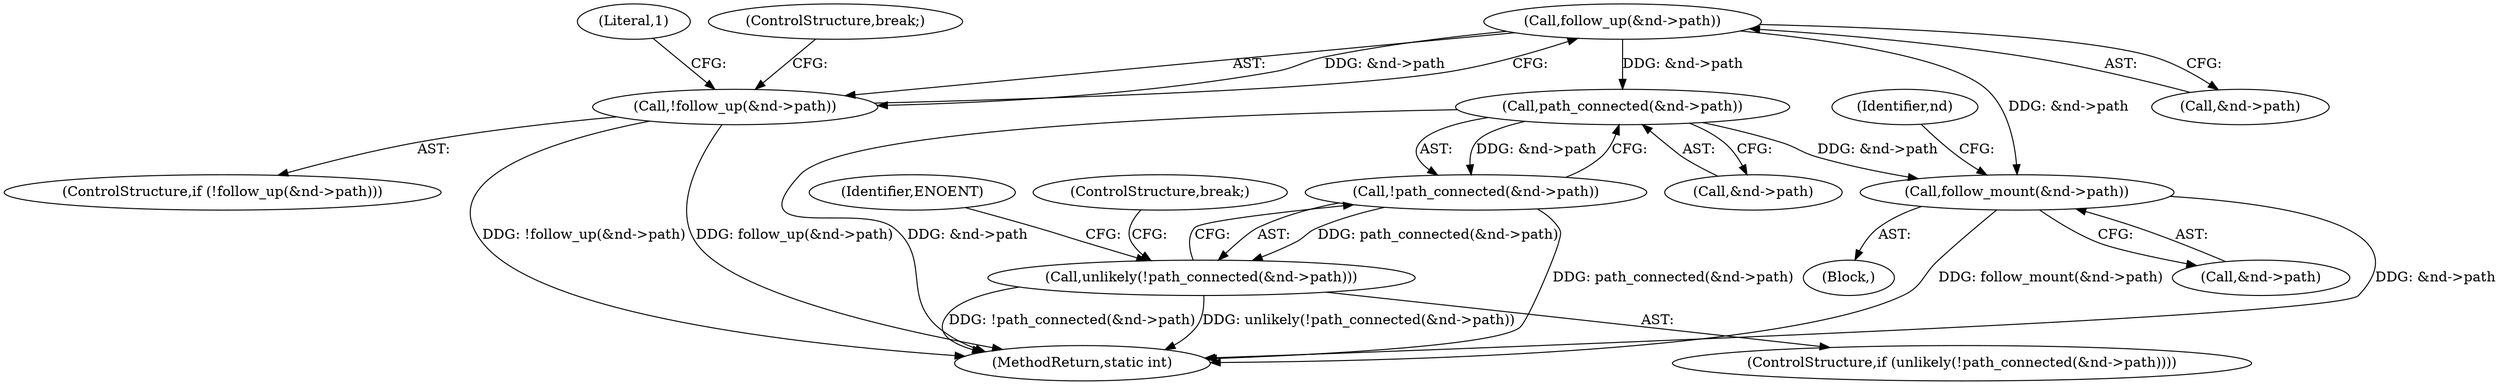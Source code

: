 digraph "0_linux_397d425dc26da728396e66d392d5dcb8dac30c37@pointer" {
"1000193" [label="(Call,follow_up(&nd->path))"];
"1000182" [label="(Call,path_connected(&nd->path))"];
"1000181" [label="(Call,!path_connected(&nd->path))"];
"1000180" [label="(Call,unlikely(!path_connected(&nd->path)))"];
"1000199" [label="(Call,follow_mount(&nd->path))"];
"1000192" [label="(Call,!follow_up(&nd->path))"];
"1000183" [label="(Call,&nd->path)"];
"1000182" [label="(Call,path_connected(&nd->path))"];
"1000217" [label="(MethodReturn,static int)"];
"1000180" [label="(Call,unlikely(!path_connected(&nd->path)))"];
"1000179" [label="(ControlStructure,if (unlikely(!path_connected(&nd->path))))"];
"1000192" [label="(Call,!follow_up(&nd->path))"];
"1000206" [label="(Identifier,nd)"];
"1000114" [label="(Literal,1)"];
"1000198" [label="(ControlStructure,break;)"];
"1000189" [label="(Identifier,ENOENT)"];
"1000103" [label="(Block,)"];
"1000190" [label="(ControlStructure,break;)"];
"1000199" [label="(Call,follow_mount(&nd->path))"];
"1000193" [label="(Call,follow_up(&nd->path))"];
"1000191" [label="(ControlStructure,if (!follow_up(&nd->path)))"];
"1000181" [label="(Call,!path_connected(&nd->path))"];
"1000194" [label="(Call,&nd->path)"];
"1000200" [label="(Call,&nd->path)"];
"1000193" -> "1000192"  [label="AST: "];
"1000193" -> "1000194"  [label="CFG: "];
"1000194" -> "1000193"  [label="AST: "];
"1000192" -> "1000193"  [label="CFG: "];
"1000193" -> "1000182"  [label="DDG: &nd->path"];
"1000193" -> "1000192"  [label="DDG: &nd->path"];
"1000193" -> "1000199"  [label="DDG: &nd->path"];
"1000182" -> "1000181"  [label="AST: "];
"1000182" -> "1000183"  [label="CFG: "];
"1000183" -> "1000182"  [label="AST: "];
"1000181" -> "1000182"  [label="CFG: "];
"1000182" -> "1000217"  [label="DDG: &nd->path"];
"1000182" -> "1000181"  [label="DDG: &nd->path"];
"1000182" -> "1000199"  [label="DDG: &nd->path"];
"1000181" -> "1000180"  [label="AST: "];
"1000180" -> "1000181"  [label="CFG: "];
"1000181" -> "1000217"  [label="DDG: path_connected(&nd->path)"];
"1000181" -> "1000180"  [label="DDG: path_connected(&nd->path)"];
"1000180" -> "1000179"  [label="AST: "];
"1000189" -> "1000180"  [label="CFG: "];
"1000190" -> "1000180"  [label="CFG: "];
"1000180" -> "1000217"  [label="DDG: !path_connected(&nd->path)"];
"1000180" -> "1000217"  [label="DDG: unlikely(!path_connected(&nd->path))"];
"1000199" -> "1000103"  [label="AST: "];
"1000199" -> "1000200"  [label="CFG: "];
"1000200" -> "1000199"  [label="AST: "];
"1000206" -> "1000199"  [label="CFG: "];
"1000199" -> "1000217"  [label="DDG: follow_mount(&nd->path)"];
"1000199" -> "1000217"  [label="DDG: &nd->path"];
"1000192" -> "1000191"  [label="AST: "];
"1000114" -> "1000192"  [label="CFG: "];
"1000198" -> "1000192"  [label="CFG: "];
"1000192" -> "1000217"  [label="DDG: follow_up(&nd->path)"];
"1000192" -> "1000217"  [label="DDG: !follow_up(&nd->path)"];
}
